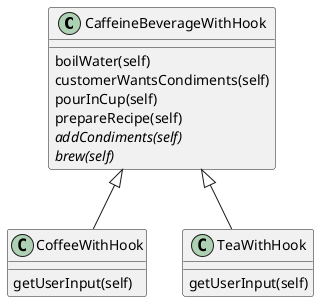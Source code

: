 @startuml TemplateMethodPattern
class CaffeineBeverageWithHook{
    boilWater(self)
    customerWantsCondiments(self)
    pourInCup(self)
    prepareRecipe(self)
    {abstract} addCondiments(self)
    {abstract} brew(self)
}

class CoffeeWithHook{
    getUserInput(self)
}

class TeaWithHook{
    getUserInput(self)
}

CaffeineBeverageWithHook <|-- CoffeeWithHook
CaffeineBeverageWithHook <|-- TeaWithHook

@enduml